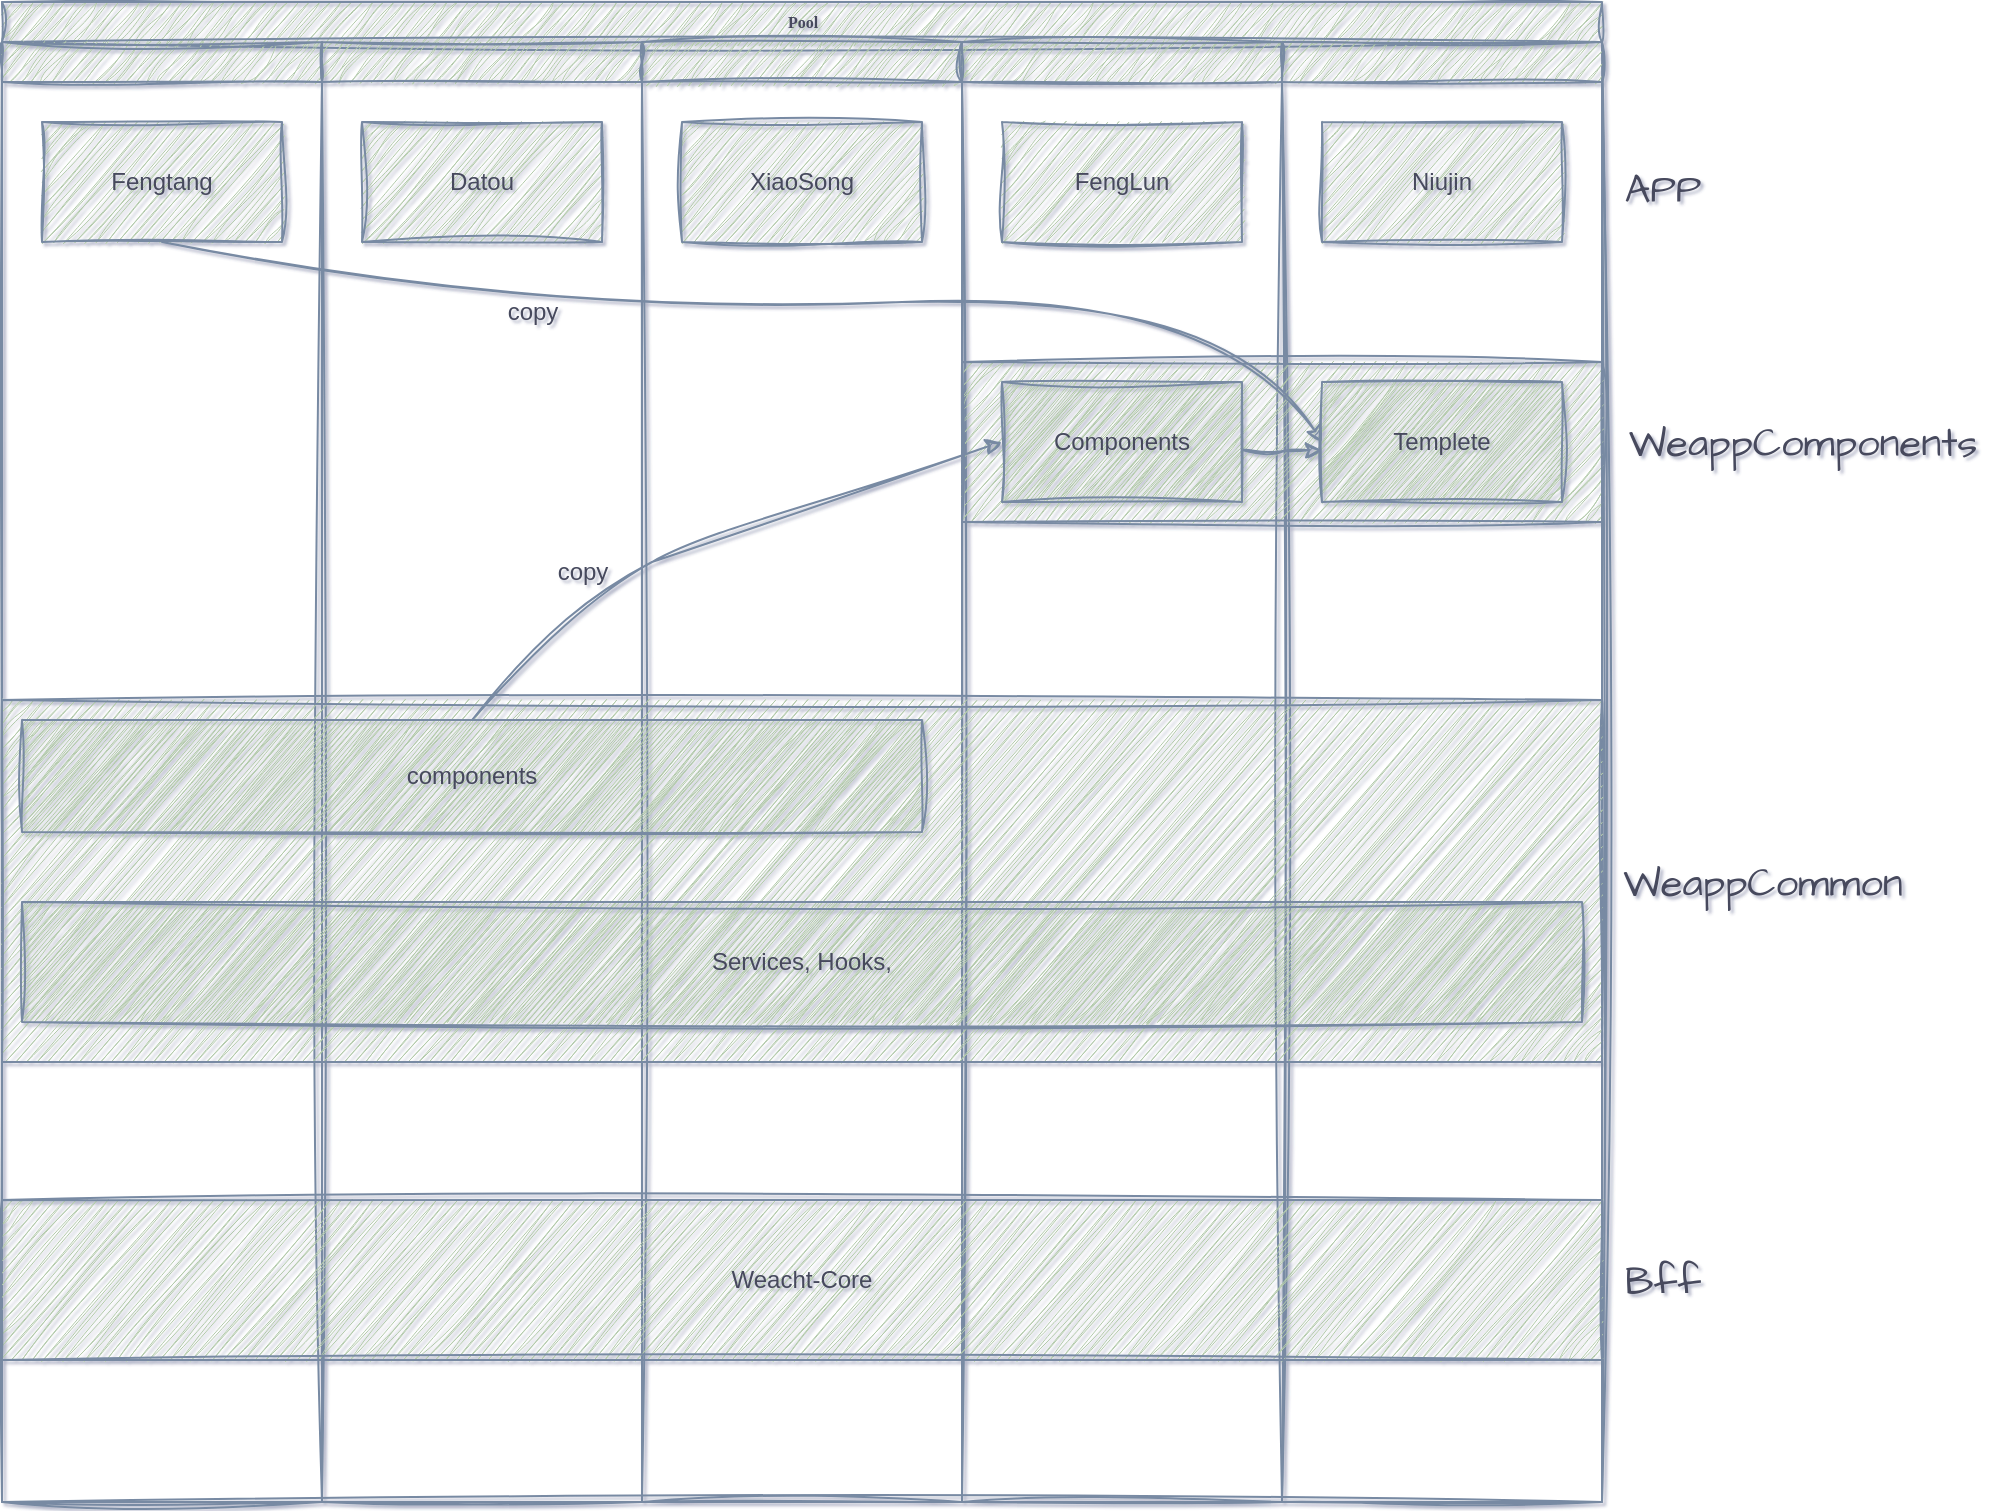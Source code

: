 <mxfile version="21.6.2" type="github">
  <diagram name="Page-1" id="74e2e168-ea6b-b213-b513-2b3c1d86103e">
    <mxGraphModel dx="1434" dy="796" grid="1" gridSize="10" guides="1" tooltips="1" connect="1" arrows="1" fold="1" page="1" pageScale="1" pageWidth="1100" pageHeight="850" background="none" math="0" shadow="1">
      <root>
        <mxCell id="0" />
        <mxCell id="1" parent="0" />
        <mxCell id="77e6c97f196da883-1" value="Pool" style="swimlane;html=1;childLayout=stackLayout;startSize=20;rounded=0;shadow=0;labelBackgroundColor=none;strokeWidth=1;fontFamily=Verdana;fontSize=8;align=center;fillColor=#B2C9AB;strokeColor=#788AA3;fontColor=#46495D;sketch=1;curveFitting=1;jiggle=2;" parent="1" vertex="1">
          <mxGeometry x="70" y="30" width="800" height="750" as="geometry" />
        </mxCell>
        <mxCell id="77e6c97f196da883-2" value="" style="swimlane;html=1;startSize=20;rounded=0;labelBackgroundColor=none;fillColor=#B2C9AB;strokeColor=#788AA3;fontColor=#46495D;sketch=1;curveFitting=1;jiggle=2;" parent="77e6c97f196da883-1" vertex="1">
          <mxGeometry y="20" width="160" height="730" as="geometry" />
        </mxCell>
        <mxCell id="8RkEYilVo2tpTQqojNBj-8" value="Fengtang" style="rounded=0;whiteSpace=wrap;html=1;labelBackgroundColor=none;fillColor=#B2C9AB;strokeColor=#788AA3;fontColor=#46495D;sketch=1;curveFitting=1;jiggle=2;" parent="77e6c97f196da883-2" vertex="1">
          <mxGeometry x="20" y="40" width="120" height="60" as="geometry" />
        </mxCell>
        <mxCell id="77e6c97f196da883-3" value="" style="swimlane;html=1;startSize=20;rounded=0;labelBackgroundColor=none;fillColor=#B2C9AB;strokeColor=#788AA3;fontColor=#46495D;sketch=1;curveFitting=1;jiggle=2;" parent="77e6c97f196da883-1" vertex="1">
          <mxGeometry x="160" y="20" width="160" height="730" as="geometry" />
        </mxCell>
        <mxCell id="8RkEYilVo2tpTQqojNBj-9" value="Datou" style="rounded=0;whiteSpace=wrap;html=1;labelBackgroundColor=none;fillColor=#B2C9AB;strokeColor=#788AA3;fontColor=#46495D;sketch=1;curveFitting=1;jiggle=2;" parent="77e6c97f196da883-3" vertex="1">
          <mxGeometry x="20" y="40" width="120" height="60" as="geometry" />
        </mxCell>
        <mxCell id="8RkEYilVo2tpTQqojNBj-48" value="copy" style="text;html=1;align=center;verticalAlign=middle;resizable=0;points=[];autosize=1;strokeColor=none;fillColor=none;rounded=0;labelBackgroundColor=none;fontColor=#46495D;sketch=1;curveFitting=1;jiggle=2;" parent="77e6c97f196da883-3" vertex="1">
          <mxGeometry x="105" y="250" width="50" height="30" as="geometry" />
        </mxCell>
        <mxCell id="8RkEYilVo2tpTQqojNBj-49" value="copy" style="text;html=1;align=center;verticalAlign=middle;resizable=0;points=[];autosize=1;strokeColor=none;fillColor=none;rounded=0;labelBackgroundColor=none;fontColor=#46495D;sketch=1;curveFitting=1;jiggle=2;" parent="77e6c97f196da883-3" vertex="1">
          <mxGeometry x="80" y="120" width="50" height="30" as="geometry" />
        </mxCell>
        <mxCell id="77e6c97f196da883-4" value="" style="swimlane;html=1;startSize=20;rounded=0;labelBackgroundColor=none;fillColor=#B2C9AB;strokeColor=#788AA3;fontColor=#46495D;sketch=1;curveFitting=1;jiggle=2;" parent="77e6c97f196da883-1" vertex="1">
          <mxGeometry x="320" y="20" width="160" height="730" as="geometry" />
        </mxCell>
        <mxCell id="8RkEYilVo2tpTQqojNBj-10" value="XiaoSong" style="rounded=0;whiteSpace=wrap;html=1;labelBackgroundColor=none;fillColor=#B2C9AB;strokeColor=#788AA3;fontColor=#46495D;sketch=1;curveFitting=1;jiggle=2;" parent="77e6c97f196da883-4" vertex="1">
          <mxGeometry x="20" y="40" width="120" height="60" as="geometry" />
        </mxCell>
        <mxCell id="77e6c97f196da883-5" value="" style="swimlane;html=1;startSize=20;rounded=0;labelBackgroundColor=none;fillColor=#B2C9AB;strokeColor=#788AA3;fontColor=#46495D;sketch=1;curveFitting=1;jiggle=2;" parent="77e6c97f196da883-1" vertex="1">
          <mxGeometry x="480" y="20" width="160" height="730" as="geometry" />
        </mxCell>
        <mxCell id="8RkEYilVo2tpTQqojNBj-11" value="FengLun" style="rounded=0;whiteSpace=wrap;html=1;labelBackgroundColor=none;fillColor=#B2C9AB;strokeColor=#788AA3;fontColor=#46495D;sketch=1;curveFitting=1;jiggle=2;" parent="77e6c97f196da883-5" vertex="1">
          <mxGeometry x="20" y="40" width="120" height="60" as="geometry" />
        </mxCell>
        <mxCell id="77e6c97f196da883-6" value="" style="swimlane;html=1;startSize=20;rounded=0;labelBackgroundColor=none;fillColor=#B2C9AB;strokeColor=#788AA3;fontColor=#46495D;sketch=1;curveFitting=1;jiggle=2;" parent="77e6c97f196da883-1" vertex="1">
          <mxGeometry x="640" y="20" width="160" height="730" as="geometry" />
        </mxCell>
        <mxCell id="8RkEYilVo2tpTQqojNBj-16" value="Niujin" style="rounded=0;whiteSpace=wrap;html=1;labelBackgroundColor=none;fillColor=#B2C9AB;strokeColor=#788AA3;fontColor=#46495D;sketch=1;curveFitting=1;jiggle=2;" parent="77e6c97f196da883-6" vertex="1">
          <mxGeometry x="20" y="40" width="120" height="60" as="geometry" />
        </mxCell>
        <mxCell id="8RkEYilVo2tpTQqojNBj-38" value="" style="rounded=0;whiteSpace=wrap;html=1;labelBackgroundColor=none;fillColor=#B2C9AB;strokeColor=#788AA3;fontColor=#46495D;sketch=1;curveFitting=1;jiggle=2;" parent="77e6c97f196da883-6" vertex="1">
          <mxGeometry x="-160" y="160" width="320" height="80" as="geometry" />
        </mxCell>
        <mxCell id="8RkEYilVo2tpTQqojNBj-42" value="Templete" style="rounded=0;whiteSpace=wrap;html=1;labelBackgroundColor=none;fillColor=#B2C9AB;strokeColor=#788AA3;fontColor=#46495D;sketch=1;curveFitting=1;jiggle=2;" parent="77e6c97f196da883-6" vertex="1">
          <mxGeometry x="20" y="170" width="120" height="60" as="geometry" />
        </mxCell>
        <mxCell id="p4JGZOJuhNL-5piH32Nd-6" style="edgeStyle=orthogonalEdgeStyle;rounded=0;sketch=1;hachureGap=4;jiggle=2;curveFitting=1;orthogonalLoop=1;jettySize=auto;html=1;exitX=1;exitY=0.5;exitDx=0;exitDy=0;strokeColor=#788AA3;fontFamily=Architects Daughter;fontSource=https%3A%2F%2Ffonts.googleapis.com%2Fcss%3Ffamily%3DArchitects%2BDaughter;fontSize=16;fontColor=#46495D;fillColor=#B2C9AB;" edge="1" parent="77e6c97f196da883-6">
          <mxGeometry relative="1" as="geometry">
            <mxPoint x="20" y="204" as="targetPoint" />
            <mxPoint x="-20" y="204" as="sourcePoint" />
          </mxGeometry>
        </mxCell>
        <mxCell id="8RkEYilVo2tpTQqojNBj-43" value="Components" style="rounded=0;whiteSpace=wrap;html=1;labelBackgroundColor=none;fillColor=#B2C9AB;strokeColor=#788AA3;fontColor=#46495D;sketch=1;curveFitting=1;jiggle=2;" parent="77e6c97f196da883-6" vertex="1">
          <mxGeometry x="-140" y="170" width="120" height="60" as="geometry" />
        </mxCell>
        <mxCell id="8RkEYilVo2tpTQqojNBj-46" value="" style="curved=1;endArrow=classic;html=1;rounded=0;exitX=0.5;exitY=1;exitDx=0;exitDy=0;entryX=0;entryY=0.5;entryDx=0;entryDy=0;labelBackgroundColor=none;strokeColor=#788AA3;fontColor=default;sketch=1;curveFitting=1;jiggle=2;" parent="77e6c97f196da883-1" source="8RkEYilVo2tpTQqojNBj-8" target="8RkEYilVo2tpTQqojNBj-42" edge="1">
          <mxGeometry width="50" height="50" relative="1" as="geometry">
            <mxPoint x="80" y="250" as="sourcePoint" />
            <mxPoint x="130" y="200" as="targetPoint" />
            <Array as="points">
              <mxPoint x="290" y="160" />
              <mxPoint x="610" y="140" />
            </Array>
          </mxGeometry>
        </mxCell>
        <mxCell id="8RkEYilVo2tpTQqojNBj-1" value="" style="rounded=0;whiteSpace=wrap;html=1;labelBackgroundColor=none;fillColor=#B2C9AB;strokeColor=#788AA3;fontColor=#46495D;sketch=1;curveFitting=1;jiggle=2;" parent="1" vertex="1">
          <mxGeometry x="70" y="379" width="800" height="181" as="geometry" />
        </mxCell>
        <mxCell id="8RkEYilVo2tpTQqojNBj-3" value="components" style="rounded=0;whiteSpace=wrap;html=1;labelBackgroundColor=none;fillColor=#B2C9AB;strokeColor=#788AA3;fontColor=#46495D;sketch=1;curveFitting=1;jiggle=2;" parent="1" vertex="1">
          <mxGeometry x="80" y="389" width="450" height="56" as="geometry" />
        </mxCell>
        <mxCell id="8RkEYilVo2tpTQqojNBj-4" value="Services, Hooks," style="rounded=0;whiteSpace=wrap;html=1;labelBackgroundColor=none;fillColor=#B2C9AB;strokeColor=#788AA3;fontColor=#46495D;sketch=1;curveFitting=1;jiggle=2;" parent="1" vertex="1">
          <mxGeometry x="80" y="480" width="780" height="60" as="geometry" />
        </mxCell>
        <mxCell id="8RkEYilVo2tpTQqojNBj-47" value="" style="curved=1;endArrow=classic;html=1;rounded=0;exitX=0.5;exitY=0;exitDx=0;exitDy=0;entryX=0;entryY=0.5;entryDx=0;entryDy=0;labelBackgroundColor=none;strokeColor=#788AA3;fontColor=default;sketch=1;curveFitting=1;jiggle=2;" parent="1" source="8RkEYilVo2tpTQqojNBj-3" target="8RkEYilVo2tpTQqojNBj-43" edge="1">
          <mxGeometry width="50" height="50" relative="1" as="geometry">
            <mxPoint x="290" y="350" as="sourcePoint" />
            <mxPoint x="340" y="300" as="targetPoint" />
            <Array as="points">
              <mxPoint x="350" y="330" />
              <mxPoint x="440" y="290" />
            </Array>
          </mxGeometry>
        </mxCell>
        <mxCell id="8RkEYilVo2tpTQqojNBj-52" value="Weacht-Core" style="rounded=0;whiteSpace=wrap;html=1;labelBackgroundColor=none;fillColor=#B2C9AB;strokeColor=#788AA3;fontColor=#46495D;sketch=1;curveFitting=1;jiggle=2;" parent="1" vertex="1">
          <mxGeometry x="70" y="629" width="800" height="80" as="geometry" />
        </mxCell>
        <mxCell id="p4JGZOJuhNL-5piH32Nd-1" value="Bff" style="text;html=1;align=center;verticalAlign=middle;resizable=0;points=[];autosize=1;strokeColor=none;fillColor=none;fontSize=20;fontFamily=Architects Daughter;rounded=0;sketch=1;curveFitting=1;jiggle=2;labelBackgroundColor=none;fontColor=#46495D;" vertex="1" parent="1">
          <mxGeometry x="870" y="649" width="60" height="40" as="geometry" />
        </mxCell>
        <mxCell id="p4JGZOJuhNL-5piH32Nd-2" value="WeappCommon" style="text;html=1;align=center;verticalAlign=middle;resizable=0;points=[];autosize=1;strokeColor=none;fillColor=none;fontSize=20;fontFamily=Architects Daughter;rounded=0;sketch=1;curveFitting=1;jiggle=2;labelBackgroundColor=none;fontColor=#46495D;" vertex="1" parent="1">
          <mxGeometry x="870" y="449.5" width="160" height="40" as="geometry" />
        </mxCell>
        <mxCell id="p4JGZOJuhNL-5piH32Nd-3" value="WeappComponents" style="text;html=1;align=center;verticalAlign=middle;resizable=0;points=[];autosize=1;strokeColor=none;fillColor=none;fontSize=20;fontFamily=Architects Daughter;rounded=0;sketch=1;curveFitting=1;jiggle=2;labelBackgroundColor=none;fontColor=#46495D;" vertex="1" parent="1">
          <mxGeometry x="870" y="230" width="200" height="40" as="geometry" />
        </mxCell>
        <mxCell id="p4JGZOJuhNL-5piH32Nd-4" value="APP" style="text;html=1;align=center;verticalAlign=middle;resizable=0;points=[];autosize=1;strokeColor=none;fillColor=none;fontSize=20;fontFamily=Architects Daughter;rounded=0;sketch=1;curveFitting=1;jiggle=2;labelBackgroundColor=none;fontColor=#46495D;" vertex="1" parent="1">
          <mxGeometry x="870" y="103" width="60" height="40" as="geometry" />
        </mxCell>
      </root>
    </mxGraphModel>
  </diagram>
</mxfile>
